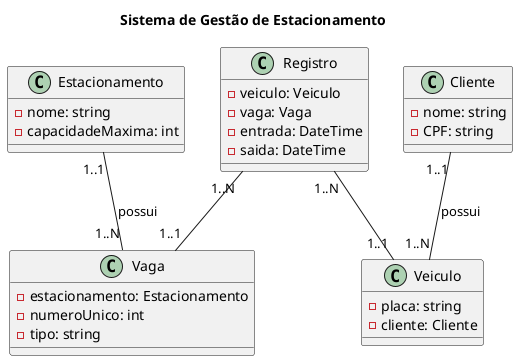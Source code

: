 ' Crie um diagrama de classe para um sistema de estacionamento. Considere os seguintes pontos:
' O estacionamento possui um nome e uma capacidade máxima.
' Cada vaga tem um número único e está associada a um tipo (por exemplo, vaga para carro, moto, etc.).
' O cliente utiliza o estacionamento e tem nome, CPF e placa do veículo.
' O estacionamento tem um registro de entrada e saída de veículos, com data e hora de cada evento.
' Um veículo pode ser estacionado em uma vaga por um tempo determinado.
' Considere que:
' Um Estacionamento pode ter várias Vagas.
' Um Veículo pode ser associado a vários Registros, mas um Registro está relacionado a apenas um Veículo e uma Vaga.
' Um Cliente pode ter vários Veículos.

@startuml Gestao-estacionamento
title Sistema de Gestão de Estacionamento

' Classes

class Estacionamento{
    - nome: string
    - capacidadeMaxima: int
}

class Vaga{
    - estacionamento: Estacionamento
    - numeroUnico: int
    - tipo: string
}

class Cliente{
    - nome: string
    - CPF: string
}

class Veiculo{
    - placa: string
    - cliente: Cliente
}

class Registro{
    - veiculo: Veiculo
    - vaga: Vaga
    - entrada: DateTime
    - saida: DateTime
}

' Relacionamentos
Estacionamento "1..1" -- "1..N" Vaga: possui
Cliente "1..1" -- "1..N" Veiculo: possui

Registro "1..N" -- "1..1" Veiculo
Registro "1..N" -- "1..1" Vaga

@enduml